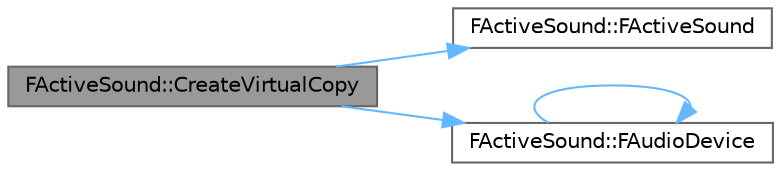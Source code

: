 digraph "FActiveSound::CreateVirtualCopy"
{
 // INTERACTIVE_SVG=YES
 // LATEX_PDF_SIZE
  bgcolor="transparent";
  edge [fontname=Helvetica,fontsize=10,labelfontname=Helvetica,labelfontsize=10];
  node [fontname=Helvetica,fontsize=10,shape=box,height=0.2,width=0.4];
  rankdir="LR";
  Node1 [id="Node000001",label="FActiveSound::CreateVirtualCopy",height=0.2,width=0.4,color="gray40", fillcolor="grey60", style="filled", fontcolor="black",tooltip=" "];
  Node1 -> Node2 [id="edge1_Node000001_Node000002",color="steelblue1",style="solid",tooltip=" "];
  Node2 [id="Node000002",label="FActiveSound::FActiveSound",height=0.2,width=0.4,color="grey40", fillcolor="white", style="filled",URL="$d1/d1d/structFActiveSound.html#aa006ec433931d66b06d0a186ccc4353e",tooltip=" "];
  Node1 -> Node3 [id="edge2_Node000001_Node000003",color="steelblue1",style="solid",tooltip=" "];
  Node3 [id="Node000003",label="FActiveSound::FAudioDevice",height=0.2,width=0.4,color="grey40", fillcolor="white", style="filled",URL="$d1/d1d/structFActiveSound.html#a27bbe405ec1b21bfdd4a444ff25f69b4",tooltip="This is a friend so the audio device can call Stop() on the active sound."];
  Node3 -> Node3 [id="edge3_Node000003_Node000003",color="steelblue1",style="solid",tooltip=" "];
}

